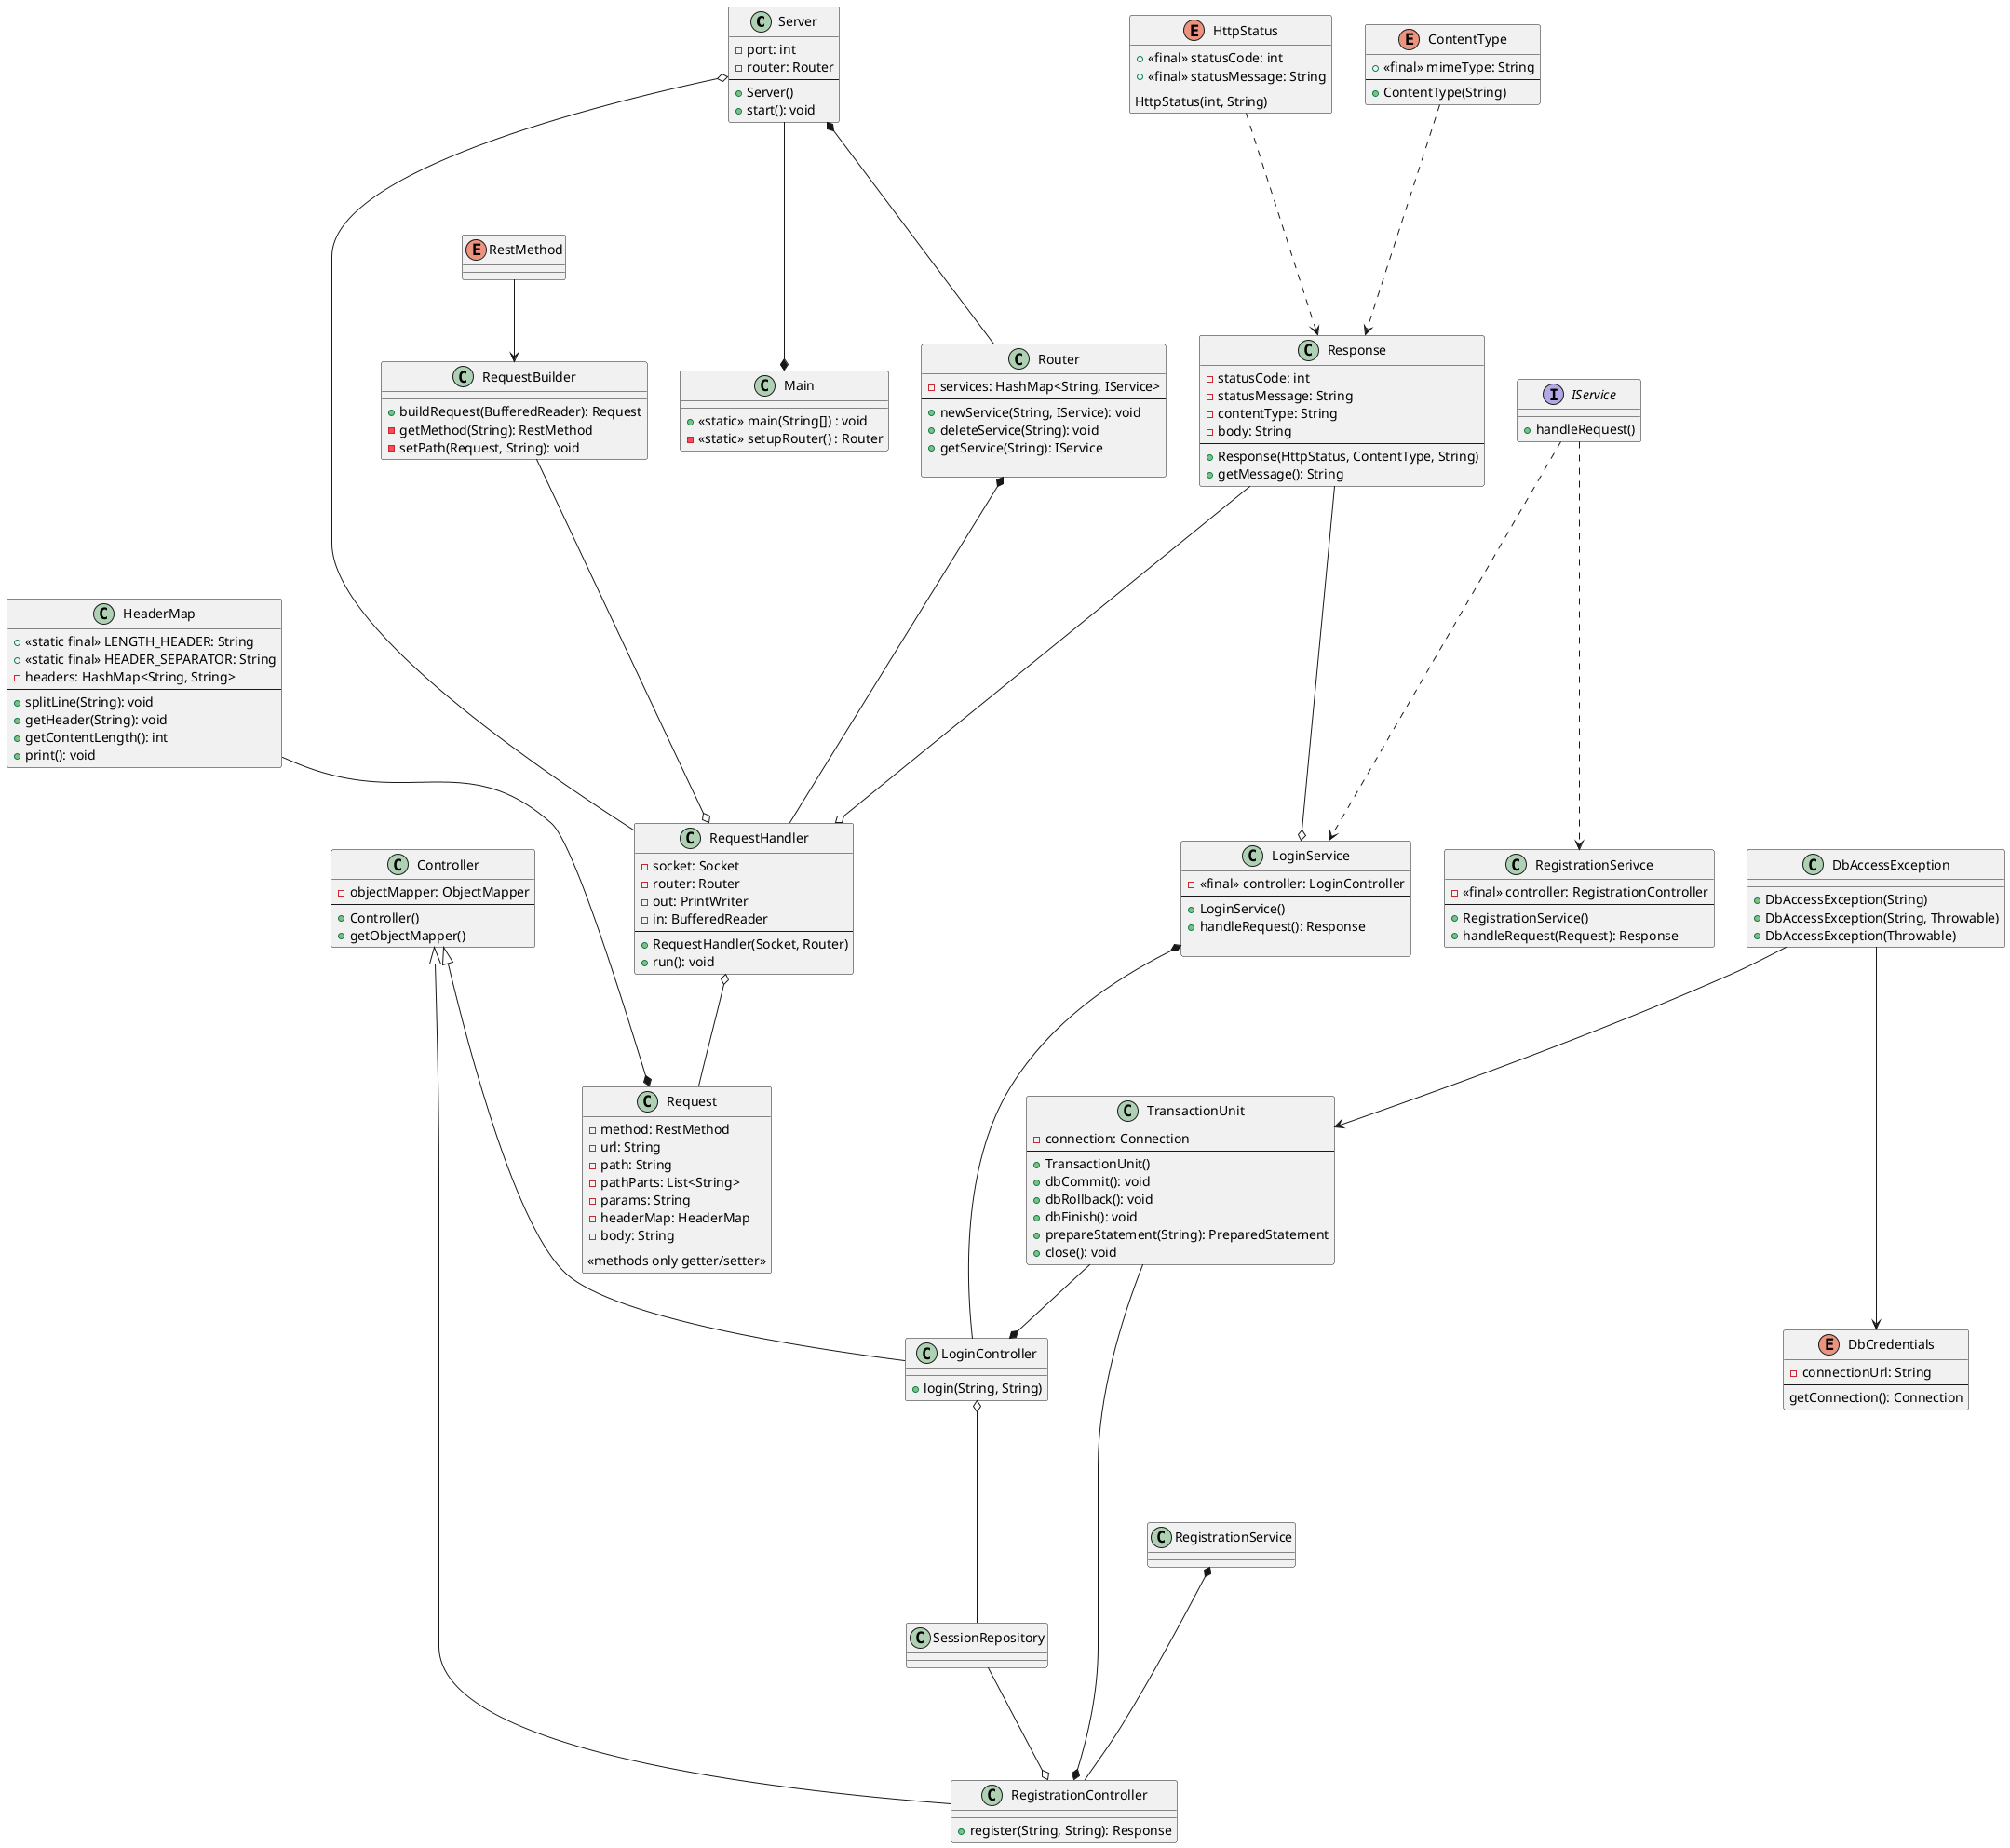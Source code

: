 @startuml

class Server {
    - port: int
    - router: Router
    --
    + Server()
    + start(): void
}

class Router {
    - services: HashMap<String, IService>
    --
    + newService(String, IService): void
    + deleteService(String): void
    + getService(String): IService

}

class RequestHandler {
    - socket: Socket
    - router: Router
    - out: PrintWriter
    - in: BufferedReader
    --
    + RequestHandler(Socket, Router)
    + run(): void
}


class Main {
    + <<static>> main(String[]) : void
    - <<static>> setupRouter() : Router
}

interface IService {
    + handleRequest()
}

class HeaderMap {
    + <<static final>> LENGTH_HEADER: String
    + <<static final>> HEADER_SEPARATOR: String
    - headers: HashMap<String, String>
    --
    + splitLine(String): void
    + getHeader(String): void
    + getContentLength(): int
    + print(): void
}

class Request {
    - method: RestMethod
    - url: String
    - path: String
    - pathParts: List<String>
    - params: String
    - headerMap: HeaderMap
    - body: String
    --
    <<methods only getter/setter>>
}

class Response {
    - statusCode: int
    - statusMessage: String
    - contentType: String
    - body: String
    --
    + Response(HttpStatus, ContentType, String)
    + getMessage(): String
}

enum HttpStatus {
    + <<final>> statusCode: int
    + <<final>> statusMessage: String
    --
    HttpStatus(int, String)
}

enum ContentType {
    + <<final>> mimeType: String
    --
    + ContentType(String)
}

enum RestMethod {
}

enum DbCredentials {
    - connectionUrl: String
    --
    getConnection(): Connection
}

class DbAccessException {
    + DbAccessException(String)
    + DbAccessException(String, Throwable)
    + DbAccessException(Throwable)

}

class TransactionUnit {
    - connection: Connection
    --
    + TransactionUnit()
    + dbCommit(): void
    + dbRollback(): void
    + dbFinish(): void
    + prepareStatement(String): PreparedStatement
    + close(): void
}

class Controller {
    - objectMapper: ObjectMapper
    --
    + Controller()
    + getObjectMapper()
}

class LoginService {
    - <<final>> controller: LoginController
    --
    + LoginService()
    + handleRequest(): Response

}

class LoginController {
    + login(String, String)
}

class RegistrationSerivce {
    - <<final>> controller: RegistrationController
    --
    + RegistrationService()
    + handleRequest(Request): Response
}

class RegistrationController {
    + register(String, String): Response
}

class RequestBuilder {
    + buildRequest(BufferedReader): Request
    - getMethod(String): RestMethod
    - setPath(Request, String): void
}


SessionRepository ---o RegistrationController
RestMethod --> RequestBuilder

RequestBuilder ----o RequestHandler
LoginController o---- SessionRepository
LoginService *---- LoginController
Controller <|---- RegistrationController
Controller <|---- LoginController

TransactionUnit --* LoginController
TransactionUnit --* RegistrationController

DbAccessException ---> TransactionUnit
RegistrationService *---- RegistrationController
Response ----o LoginService
IService ....> RegistrationSerivce
IService ....> LoginService
DbAccessException ----> DbCredentials
Server *---- Router
HttpStatus ....> Response
ContentType ....> Response
Server ----* Main
RequestHandler ----o Server
Router *---- RequestHandler
Response ----o RequestHandler
HeaderMap ----* Request
RequestHandler o--- Request



@enduml